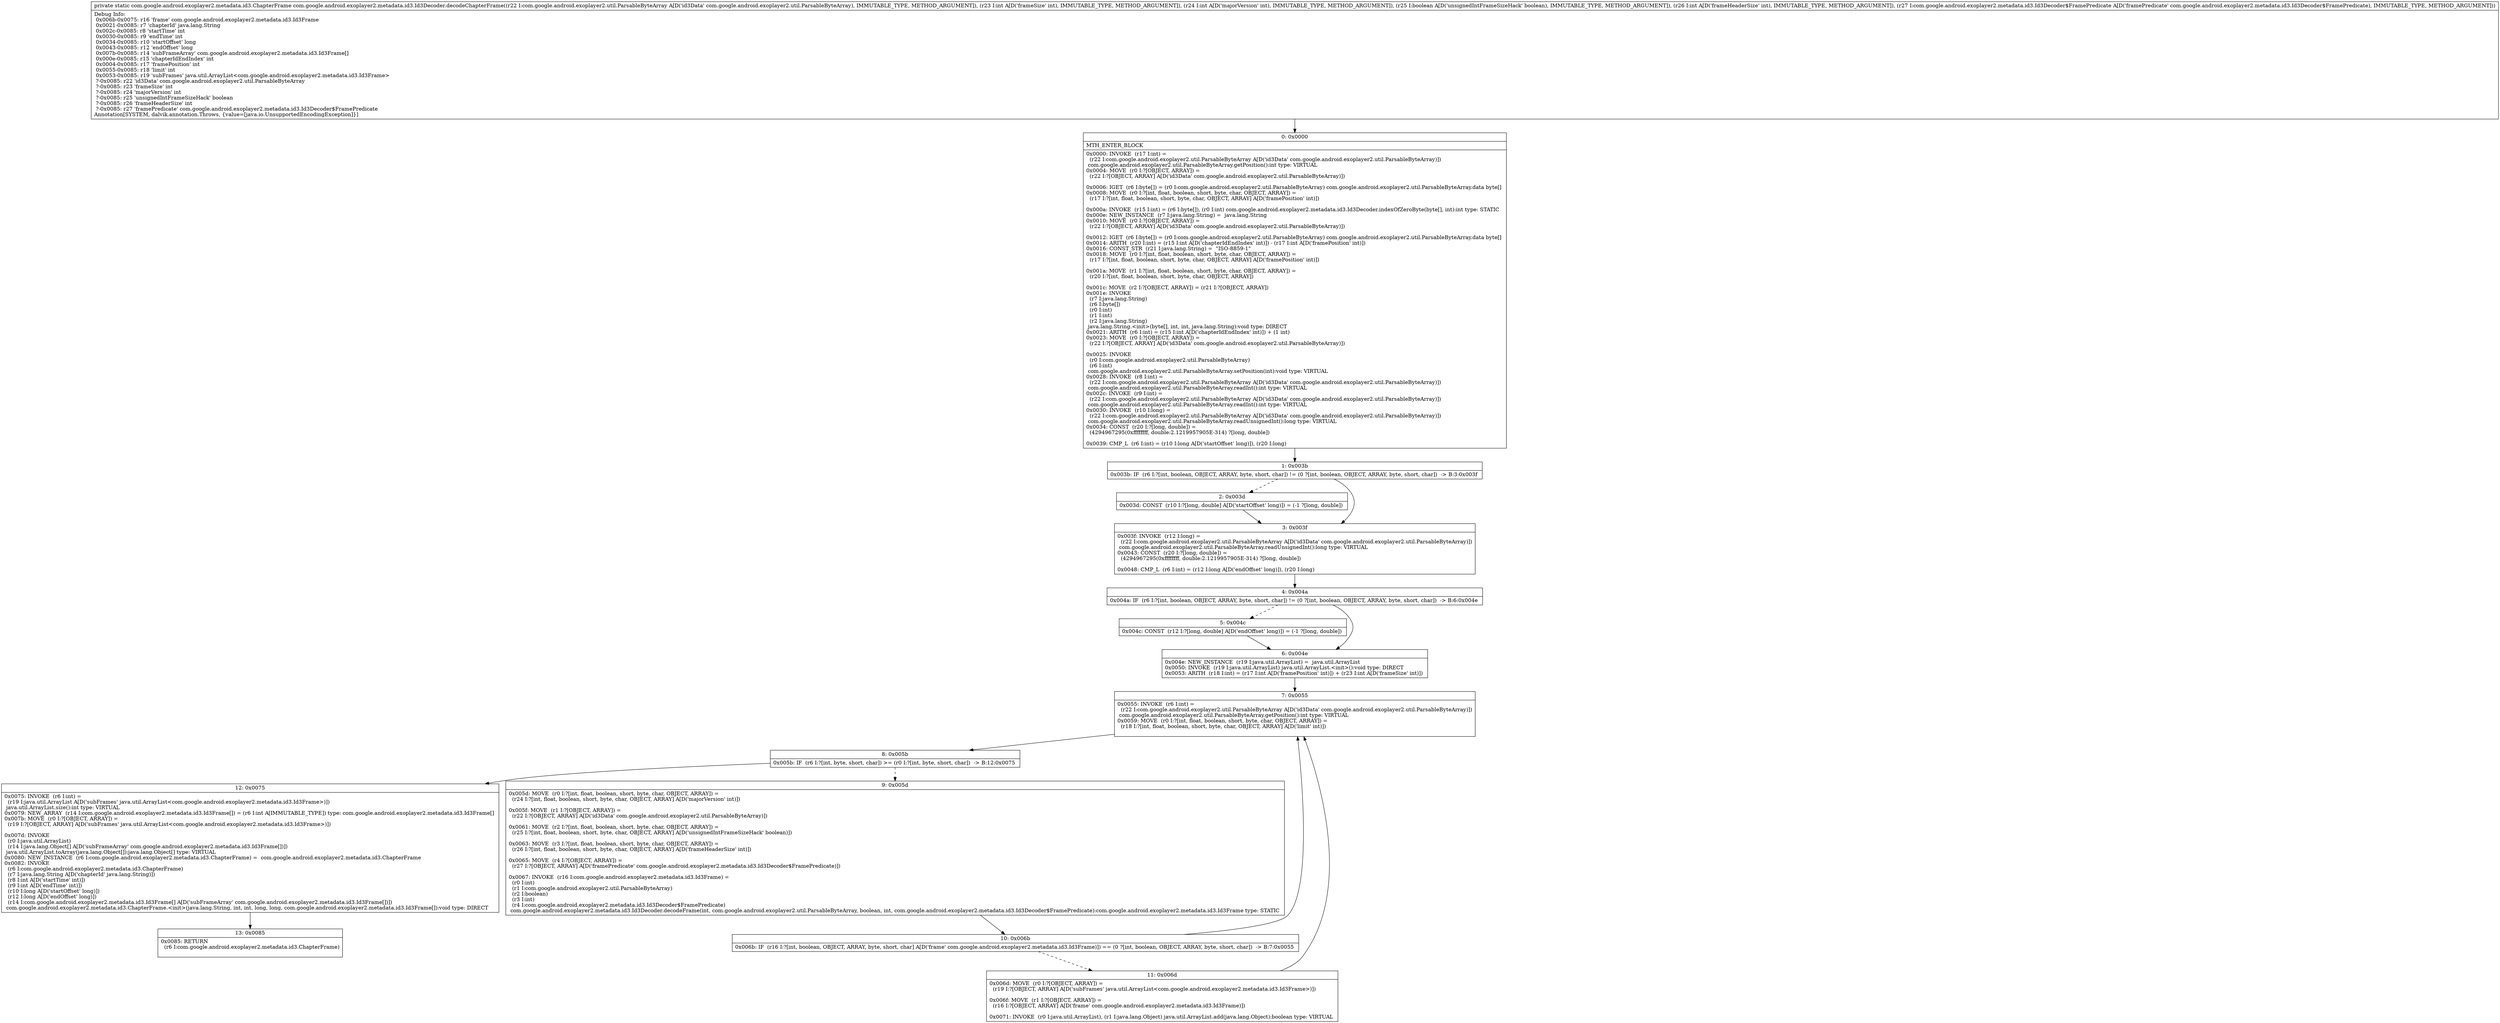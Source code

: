 digraph "CFG forcom.google.android.exoplayer2.metadata.id3.Id3Decoder.decodeChapterFrame(Lcom\/google\/android\/exoplayer2\/util\/ParsableByteArray;IIZILcom\/google\/android\/exoplayer2\/metadata\/id3\/Id3Decoder$FramePredicate;)Lcom\/google\/android\/exoplayer2\/metadata\/id3\/ChapterFrame;" {
Node_0 [shape=record,label="{0\:\ 0x0000|MTH_ENTER_BLOCK\l|0x0000: INVOKE  (r17 I:int) = \l  (r22 I:com.google.android.exoplayer2.util.ParsableByteArray A[D('id3Data' com.google.android.exoplayer2.util.ParsableByteArray)])\l com.google.android.exoplayer2.util.ParsableByteArray.getPosition():int type: VIRTUAL \l0x0004: MOVE  (r0 I:?[OBJECT, ARRAY]) = \l  (r22 I:?[OBJECT, ARRAY] A[D('id3Data' com.google.android.exoplayer2.util.ParsableByteArray)])\l \l0x0006: IGET  (r6 I:byte[]) = (r0 I:com.google.android.exoplayer2.util.ParsableByteArray) com.google.android.exoplayer2.util.ParsableByteArray.data byte[] \l0x0008: MOVE  (r0 I:?[int, float, boolean, short, byte, char, OBJECT, ARRAY]) = \l  (r17 I:?[int, float, boolean, short, byte, char, OBJECT, ARRAY] A[D('framePosition' int)])\l \l0x000a: INVOKE  (r15 I:int) = (r6 I:byte[]), (r0 I:int) com.google.android.exoplayer2.metadata.id3.Id3Decoder.indexOfZeroByte(byte[], int):int type: STATIC \l0x000e: NEW_INSTANCE  (r7 I:java.lang.String) =  java.lang.String \l0x0010: MOVE  (r0 I:?[OBJECT, ARRAY]) = \l  (r22 I:?[OBJECT, ARRAY] A[D('id3Data' com.google.android.exoplayer2.util.ParsableByteArray)])\l \l0x0012: IGET  (r6 I:byte[]) = (r0 I:com.google.android.exoplayer2.util.ParsableByteArray) com.google.android.exoplayer2.util.ParsableByteArray.data byte[] \l0x0014: ARITH  (r20 I:int) = (r15 I:int A[D('chapterIdEndIndex' int)]) \- (r17 I:int A[D('framePosition' int)]) \l0x0016: CONST_STR  (r21 I:java.lang.String) =  \"ISO\-8859\-1\" \l0x0018: MOVE  (r0 I:?[int, float, boolean, short, byte, char, OBJECT, ARRAY]) = \l  (r17 I:?[int, float, boolean, short, byte, char, OBJECT, ARRAY] A[D('framePosition' int)])\l \l0x001a: MOVE  (r1 I:?[int, float, boolean, short, byte, char, OBJECT, ARRAY]) = \l  (r20 I:?[int, float, boolean, short, byte, char, OBJECT, ARRAY])\l \l0x001c: MOVE  (r2 I:?[OBJECT, ARRAY]) = (r21 I:?[OBJECT, ARRAY]) \l0x001e: INVOKE  \l  (r7 I:java.lang.String)\l  (r6 I:byte[])\l  (r0 I:int)\l  (r1 I:int)\l  (r2 I:java.lang.String)\l java.lang.String.\<init\>(byte[], int, int, java.lang.String):void type: DIRECT \l0x0021: ARITH  (r6 I:int) = (r15 I:int A[D('chapterIdEndIndex' int)]) + (1 int) \l0x0023: MOVE  (r0 I:?[OBJECT, ARRAY]) = \l  (r22 I:?[OBJECT, ARRAY] A[D('id3Data' com.google.android.exoplayer2.util.ParsableByteArray)])\l \l0x0025: INVOKE  \l  (r0 I:com.google.android.exoplayer2.util.ParsableByteArray)\l  (r6 I:int)\l com.google.android.exoplayer2.util.ParsableByteArray.setPosition(int):void type: VIRTUAL \l0x0028: INVOKE  (r8 I:int) = \l  (r22 I:com.google.android.exoplayer2.util.ParsableByteArray A[D('id3Data' com.google.android.exoplayer2.util.ParsableByteArray)])\l com.google.android.exoplayer2.util.ParsableByteArray.readInt():int type: VIRTUAL \l0x002c: INVOKE  (r9 I:int) = \l  (r22 I:com.google.android.exoplayer2.util.ParsableByteArray A[D('id3Data' com.google.android.exoplayer2.util.ParsableByteArray)])\l com.google.android.exoplayer2.util.ParsableByteArray.readInt():int type: VIRTUAL \l0x0030: INVOKE  (r10 I:long) = \l  (r22 I:com.google.android.exoplayer2.util.ParsableByteArray A[D('id3Data' com.google.android.exoplayer2.util.ParsableByteArray)])\l com.google.android.exoplayer2.util.ParsableByteArray.readUnsignedInt():long type: VIRTUAL \l0x0034: CONST  (r20 I:?[long, double]) = \l  (4294967295(0xffffffff, double:2.1219957905E\-314) ?[long, double])\l \l0x0039: CMP_L  (r6 I:int) = (r10 I:long A[D('startOffset' long)]), (r20 I:long) \l}"];
Node_1 [shape=record,label="{1\:\ 0x003b|0x003b: IF  (r6 I:?[int, boolean, OBJECT, ARRAY, byte, short, char]) != (0 ?[int, boolean, OBJECT, ARRAY, byte, short, char])  \-\> B:3:0x003f \l}"];
Node_2 [shape=record,label="{2\:\ 0x003d|0x003d: CONST  (r10 I:?[long, double] A[D('startOffset' long)]) = (\-1 ?[long, double]) \l}"];
Node_3 [shape=record,label="{3\:\ 0x003f|0x003f: INVOKE  (r12 I:long) = \l  (r22 I:com.google.android.exoplayer2.util.ParsableByteArray A[D('id3Data' com.google.android.exoplayer2.util.ParsableByteArray)])\l com.google.android.exoplayer2.util.ParsableByteArray.readUnsignedInt():long type: VIRTUAL \l0x0043: CONST  (r20 I:?[long, double]) = \l  (4294967295(0xffffffff, double:2.1219957905E\-314) ?[long, double])\l \l0x0048: CMP_L  (r6 I:int) = (r12 I:long A[D('endOffset' long)]), (r20 I:long) \l}"];
Node_4 [shape=record,label="{4\:\ 0x004a|0x004a: IF  (r6 I:?[int, boolean, OBJECT, ARRAY, byte, short, char]) != (0 ?[int, boolean, OBJECT, ARRAY, byte, short, char])  \-\> B:6:0x004e \l}"];
Node_5 [shape=record,label="{5\:\ 0x004c|0x004c: CONST  (r12 I:?[long, double] A[D('endOffset' long)]) = (\-1 ?[long, double]) \l}"];
Node_6 [shape=record,label="{6\:\ 0x004e|0x004e: NEW_INSTANCE  (r19 I:java.util.ArrayList) =  java.util.ArrayList \l0x0050: INVOKE  (r19 I:java.util.ArrayList) java.util.ArrayList.\<init\>():void type: DIRECT \l0x0053: ARITH  (r18 I:int) = (r17 I:int A[D('framePosition' int)]) + (r23 I:int A[D('frameSize' int)]) \l}"];
Node_7 [shape=record,label="{7\:\ 0x0055|0x0055: INVOKE  (r6 I:int) = \l  (r22 I:com.google.android.exoplayer2.util.ParsableByteArray A[D('id3Data' com.google.android.exoplayer2.util.ParsableByteArray)])\l com.google.android.exoplayer2.util.ParsableByteArray.getPosition():int type: VIRTUAL \l0x0059: MOVE  (r0 I:?[int, float, boolean, short, byte, char, OBJECT, ARRAY]) = \l  (r18 I:?[int, float, boolean, short, byte, char, OBJECT, ARRAY] A[D('limit' int)])\l \l}"];
Node_8 [shape=record,label="{8\:\ 0x005b|0x005b: IF  (r6 I:?[int, byte, short, char]) \>= (r0 I:?[int, byte, short, char])  \-\> B:12:0x0075 \l}"];
Node_9 [shape=record,label="{9\:\ 0x005d|0x005d: MOVE  (r0 I:?[int, float, boolean, short, byte, char, OBJECT, ARRAY]) = \l  (r24 I:?[int, float, boolean, short, byte, char, OBJECT, ARRAY] A[D('majorVersion' int)])\l \l0x005f: MOVE  (r1 I:?[OBJECT, ARRAY]) = \l  (r22 I:?[OBJECT, ARRAY] A[D('id3Data' com.google.android.exoplayer2.util.ParsableByteArray)])\l \l0x0061: MOVE  (r2 I:?[int, float, boolean, short, byte, char, OBJECT, ARRAY]) = \l  (r25 I:?[int, float, boolean, short, byte, char, OBJECT, ARRAY] A[D('unsignedIntFrameSizeHack' boolean)])\l \l0x0063: MOVE  (r3 I:?[int, float, boolean, short, byte, char, OBJECT, ARRAY]) = \l  (r26 I:?[int, float, boolean, short, byte, char, OBJECT, ARRAY] A[D('frameHeaderSize' int)])\l \l0x0065: MOVE  (r4 I:?[OBJECT, ARRAY]) = \l  (r27 I:?[OBJECT, ARRAY] A[D('framePredicate' com.google.android.exoplayer2.metadata.id3.Id3Decoder$FramePredicate)])\l \l0x0067: INVOKE  (r16 I:com.google.android.exoplayer2.metadata.id3.Id3Frame) = \l  (r0 I:int)\l  (r1 I:com.google.android.exoplayer2.util.ParsableByteArray)\l  (r2 I:boolean)\l  (r3 I:int)\l  (r4 I:com.google.android.exoplayer2.metadata.id3.Id3Decoder$FramePredicate)\l com.google.android.exoplayer2.metadata.id3.Id3Decoder.decodeFrame(int, com.google.android.exoplayer2.util.ParsableByteArray, boolean, int, com.google.android.exoplayer2.metadata.id3.Id3Decoder$FramePredicate):com.google.android.exoplayer2.metadata.id3.Id3Frame type: STATIC \l}"];
Node_10 [shape=record,label="{10\:\ 0x006b|0x006b: IF  (r16 I:?[int, boolean, OBJECT, ARRAY, byte, short, char] A[D('frame' com.google.android.exoplayer2.metadata.id3.Id3Frame)]) == (0 ?[int, boolean, OBJECT, ARRAY, byte, short, char])  \-\> B:7:0x0055 \l}"];
Node_11 [shape=record,label="{11\:\ 0x006d|0x006d: MOVE  (r0 I:?[OBJECT, ARRAY]) = \l  (r19 I:?[OBJECT, ARRAY] A[D('subFrames' java.util.ArrayList\<com.google.android.exoplayer2.metadata.id3.Id3Frame\>)])\l \l0x006f: MOVE  (r1 I:?[OBJECT, ARRAY]) = \l  (r16 I:?[OBJECT, ARRAY] A[D('frame' com.google.android.exoplayer2.metadata.id3.Id3Frame)])\l \l0x0071: INVOKE  (r0 I:java.util.ArrayList), (r1 I:java.lang.Object) java.util.ArrayList.add(java.lang.Object):boolean type: VIRTUAL \l}"];
Node_12 [shape=record,label="{12\:\ 0x0075|0x0075: INVOKE  (r6 I:int) = \l  (r19 I:java.util.ArrayList A[D('subFrames' java.util.ArrayList\<com.google.android.exoplayer2.metadata.id3.Id3Frame\>)])\l java.util.ArrayList.size():int type: VIRTUAL \l0x0079: NEW_ARRAY  (r14 I:com.google.android.exoplayer2.metadata.id3.Id3Frame[]) = (r6 I:int A[IMMUTABLE_TYPE]) type: com.google.android.exoplayer2.metadata.id3.Id3Frame[] \l0x007b: MOVE  (r0 I:?[OBJECT, ARRAY]) = \l  (r19 I:?[OBJECT, ARRAY] A[D('subFrames' java.util.ArrayList\<com.google.android.exoplayer2.metadata.id3.Id3Frame\>)])\l \l0x007d: INVOKE  \l  (r0 I:java.util.ArrayList)\l  (r14 I:java.lang.Object[] A[D('subFrameArray' com.google.android.exoplayer2.metadata.id3.Id3Frame[])])\l java.util.ArrayList.toArray(java.lang.Object[]):java.lang.Object[] type: VIRTUAL \l0x0080: NEW_INSTANCE  (r6 I:com.google.android.exoplayer2.metadata.id3.ChapterFrame) =  com.google.android.exoplayer2.metadata.id3.ChapterFrame \l0x0082: INVOKE  \l  (r6 I:com.google.android.exoplayer2.metadata.id3.ChapterFrame)\l  (r7 I:java.lang.String A[D('chapterId' java.lang.String)])\l  (r8 I:int A[D('startTime' int)])\l  (r9 I:int A[D('endTime' int)])\l  (r10 I:long A[D('startOffset' long)])\l  (r12 I:long A[D('endOffset' long)])\l  (r14 I:com.google.android.exoplayer2.metadata.id3.Id3Frame[] A[D('subFrameArray' com.google.android.exoplayer2.metadata.id3.Id3Frame[])])\l com.google.android.exoplayer2.metadata.id3.ChapterFrame.\<init\>(java.lang.String, int, int, long, long, com.google.android.exoplayer2.metadata.id3.Id3Frame[]):void type: DIRECT \l}"];
Node_13 [shape=record,label="{13\:\ 0x0085|0x0085: RETURN  \l  (r6 I:com.google.android.exoplayer2.metadata.id3.ChapterFrame)\l \l}"];
MethodNode[shape=record,label="{private static com.google.android.exoplayer2.metadata.id3.ChapterFrame com.google.android.exoplayer2.metadata.id3.Id3Decoder.decodeChapterFrame((r22 I:com.google.android.exoplayer2.util.ParsableByteArray A[D('id3Data' com.google.android.exoplayer2.util.ParsableByteArray), IMMUTABLE_TYPE, METHOD_ARGUMENT]), (r23 I:int A[D('frameSize' int), IMMUTABLE_TYPE, METHOD_ARGUMENT]), (r24 I:int A[D('majorVersion' int), IMMUTABLE_TYPE, METHOD_ARGUMENT]), (r25 I:boolean A[D('unsignedIntFrameSizeHack' boolean), IMMUTABLE_TYPE, METHOD_ARGUMENT]), (r26 I:int A[D('frameHeaderSize' int), IMMUTABLE_TYPE, METHOD_ARGUMENT]), (r27 I:com.google.android.exoplayer2.metadata.id3.Id3Decoder$FramePredicate A[D('framePredicate' com.google.android.exoplayer2.metadata.id3.Id3Decoder$FramePredicate), IMMUTABLE_TYPE, METHOD_ARGUMENT]))  | Debug Info:\l  0x006b\-0x0075: r16 'frame' com.google.android.exoplayer2.metadata.id3.Id3Frame\l  0x0021\-0x0085: r7 'chapterId' java.lang.String\l  0x002c\-0x0085: r8 'startTime' int\l  0x0030\-0x0085: r9 'endTime' int\l  0x0034\-0x0085: r10 'startOffset' long\l  0x0043\-0x0085: r12 'endOffset' long\l  0x007b\-0x0085: r14 'subFrameArray' com.google.android.exoplayer2.metadata.id3.Id3Frame[]\l  0x000e\-0x0085: r15 'chapterIdEndIndex' int\l  0x0004\-0x0085: r17 'framePosition' int\l  0x0055\-0x0085: r18 'limit' int\l  0x0053\-0x0085: r19 'subFrames' java.util.ArrayList\<com.google.android.exoplayer2.metadata.id3.Id3Frame\>\l  ?\-0x0085: r22 'id3Data' com.google.android.exoplayer2.util.ParsableByteArray\l  ?\-0x0085: r23 'frameSize' int\l  ?\-0x0085: r24 'majorVersion' int\l  ?\-0x0085: r25 'unsignedIntFrameSizeHack' boolean\l  ?\-0x0085: r26 'frameHeaderSize' int\l  ?\-0x0085: r27 'framePredicate' com.google.android.exoplayer2.metadata.id3.Id3Decoder$FramePredicate\lAnnotation[SYSTEM, dalvik.annotation.Throws, \{value=[java.io.UnsupportedEncodingException]\}]\l}"];
MethodNode -> Node_0;
Node_0 -> Node_1;
Node_1 -> Node_2[style=dashed];
Node_1 -> Node_3;
Node_2 -> Node_3;
Node_3 -> Node_4;
Node_4 -> Node_5[style=dashed];
Node_4 -> Node_6;
Node_5 -> Node_6;
Node_6 -> Node_7;
Node_7 -> Node_8;
Node_8 -> Node_9[style=dashed];
Node_8 -> Node_12;
Node_9 -> Node_10;
Node_10 -> Node_7;
Node_10 -> Node_11[style=dashed];
Node_11 -> Node_7;
Node_12 -> Node_13;
}

